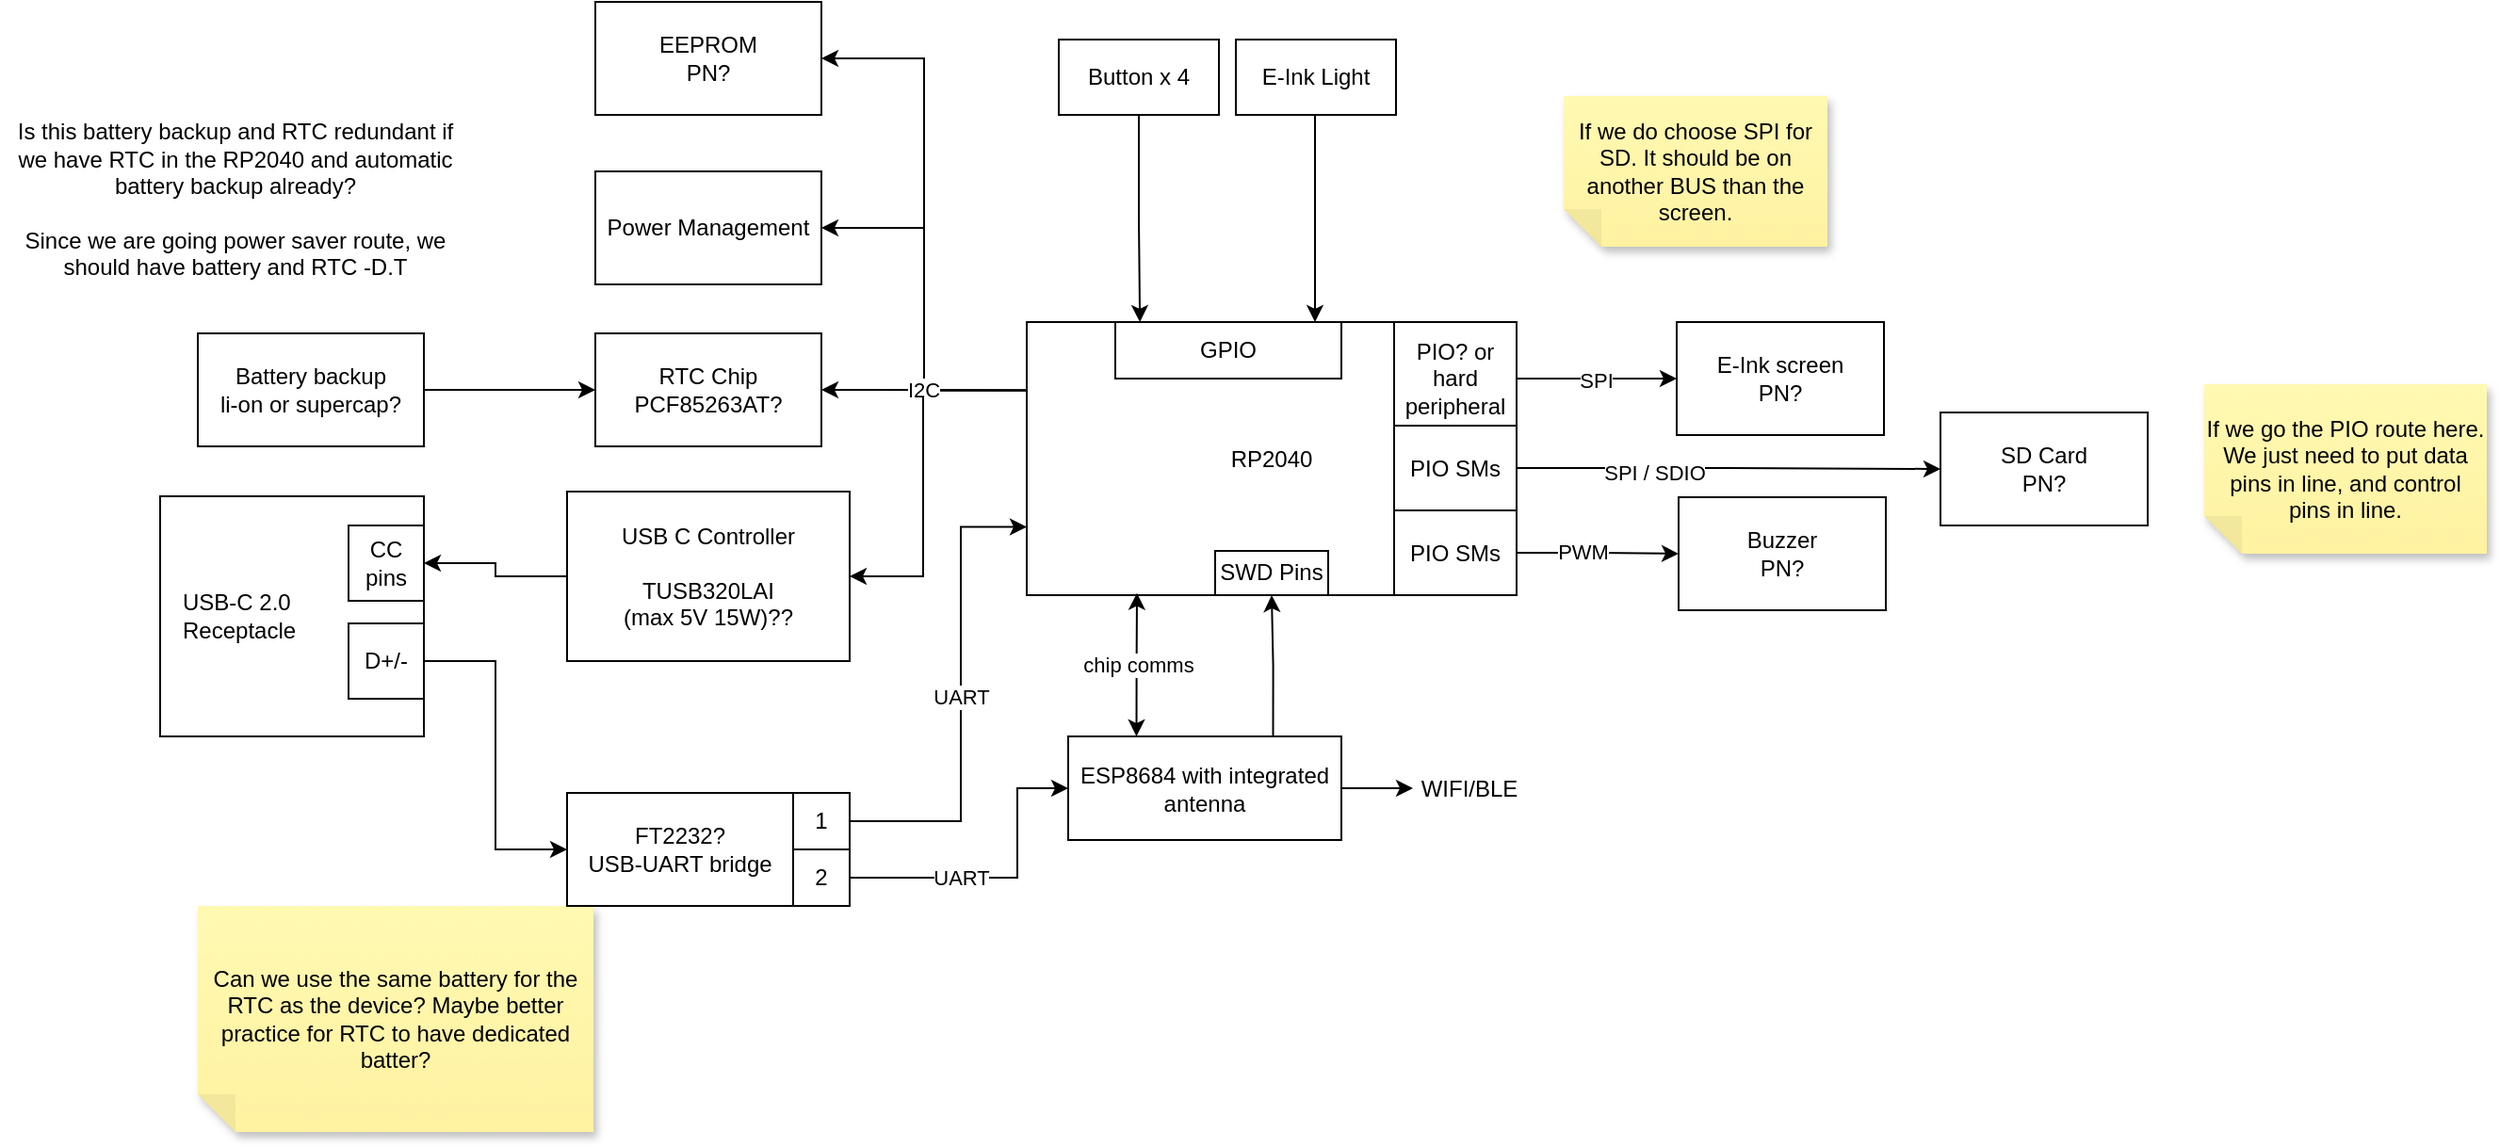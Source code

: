 <mxfile version="24.0.4" type="device" pages="2">
  <diagram id="R2lEEEUBdFMjLlhIrx00" name="Data Path">
    <mxGraphModel dx="1434" dy="836" grid="1" gridSize="10" guides="1" tooltips="1" connect="1" arrows="1" fold="1" page="1" pageScale="1" pageWidth="1700" pageHeight="1100" math="0" shadow="0" extFonts="Permanent Marker^https://fonts.googleapis.com/css?family=Permanent+Marker">
      <root>
        <mxCell id="0" />
        <mxCell id="1" parent="0" />
        <mxCell id="wMOnWl37XSj11jP713QI-11" value="&amp;nbsp; &amp;nbsp;USB-C 2.0 &lt;br&gt;&amp;nbsp; &amp;nbsp;Receptacle" style="rounded=0;whiteSpace=wrap;html=1;align=left;" parent="1" vertex="1">
          <mxGeometry x="435" y="592.5" width="140" height="127.5" as="geometry" />
        </mxCell>
        <mxCell id="wMOnWl37XSj11jP713QI-14" style="edgeStyle=orthogonalEdgeStyle;rounded=0;orthogonalLoop=1;jettySize=auto;html=1;entryX=0;entryY=0.5;entryDx=0;entryDy=0;" parent="1" source="wMOnWl37XSj11jP713QI-13" target="wMOnWl37XSj11jP713QI-9" edge="1">
          <mxGeometry relative="1" as="geometry" />
        </mxCell>
        <mxCell id="wMOnWl37XSj11jP713QI-13" value="D+/-" style="whiteSpace=wrap;html=1;aspect=fixed;" parent="1" vertex="1">
          <mxGeometry x="535" y="660" width="40" height="40" as="geometry" />
        </mxCell>
        <mxCell id="465dUBvNF7ZcCZ9cSyCv-4" style="edgeStyle=orthogonalEdgeStyle;rounded=0;orthogonalLoop=1;jettySize=auto;html=1;entryX=1;entryY=0.5;entryDx=0;entryDy=0;exitX=0;exitY=0.25;exitDx=0;exitDy=0;" parent="1" source="wMOnWl37XSj11jP713QI-15" target="KRrXA6NS5M0XdtmwibU5-9" edge="1">
          <mxGeometry relative="1" as="geometry" />
        </mxCell>
        <mxCell id="tx2Wy5a_AxNPYO6ndvp1-3" style="edgeStyle=orthogonalEdgeStyle;rounded=0;orthogonalLoop=1;jettySize=auto;html=1;entryX=1;entryY=0.5;entryDx=0;entryDy=0;exitX=0;exitY=0.25;exitDx=0;exitDy=0;" parent="1" source="wMOnWl37XSj11jP713QI-15" target="tx2Wy5a_AxNPYO6ndvp1-1" edge="1">
          <mxGeometry relative="1" as="geometry" />
        </mxCell>
        <mxCell id="wMOnWl37XSj11jP713QI-15" value="&lt;div style=&quot;text-align: justify;&quot;&gt;&lt;span style=&quot;background-color: initial;&quot;&gt;RP2040&lt;/span&gt;&lt;/div&gt;" style="rounded=0;whiteSpace=wrap;html=1;" parent="1" vertex="1">
          <mxGeometry x="895" y="500" width="260" height="145" as="geometry" />
        </mxCell>
        <mxCell id="465dUBvNF7ZcCZ9cSyCv-5" value="chip comms" style="edgeStyle=orthogonalEdgeStyle;rounded=0;orthogonalLoop=1;jettySize=auto;html=1;entryX=0.225;entryY=0.992;entryDx=0;entryDy=0;exitX=0.25;exitY=0;exitDx=0;exitDy=0;entryPerimeter=0;startArrow=classic;startFill=1;" parent="1" source="wMOnWl37XSj11jP713QI-16" target="wMOnWl37XSj11jP713QI-15" edge="1">
          <mxGeometry relative="1" as="geometry" />
        </mxCell>
        <mxCell id="465dUBvNF7ZcCZ9cSyCv-6" style="edgeStyle=orthogonalEdgeStyle;rounded=0;orthogonalLoop=1;jettySize=auto;html=1;entryX=0;entryY=0.5;entryDx=0;entryDy=0;" parent="1" source="wMOnWl37XSj11jP713QI-16" target="wMOnWl37XSj11jP713QI-45" edge="1">
          <mxGeometry relative="1" as="geometry" />
        </mxCell>
        <mxCell id="wMOnWl37XSj11jP713QI-16" value="&lt;div style=&quot;&quot;&gt;&lt;span style=&quot;background-color: initial;&quot;&gt;ESP8684 with integrated antenna&lt;/span&gt;&lt;/div&gt;" style="rounded=0;whiteSpace=wrap;html=1;align=center;" parent="1" vertex="1">
          <mxGeometry x="917" y="720" width="145" height="55" as="geometry" />
        </mxCell>
        <mxCell id="wMOnWl37XSj11jP713QI-19" value="UART" style="edgeStyle=orthogonalEdgeStyle;rounded=0;orthogonalLoop=1;jettySize=auto;html=1;entryX=0;entryY=0.75;entryDx=0;entryDy=0;" parent="1" source="wMOnWl37XSj11jP713QI-17" target="wMOnWl37XSj11jP713QI-15" edge="1">
          <mxGeometry relative="1" as="geometry">
            <Array as="points">
              <mxPoint x="860" y="765" />
              <mxPoint x="860" y="609" />
            </Array>
          </mxGeometry>
        </mxCell>
        <mxCell id="wMOnWl37XSj11jP713QI-20" value="UART" style="edgeStyle=orthogonalEdgeStyle;rounded=0;orthogonalLoop=1;jettySize=auto;html=1;entryX=0;entryY=0.5;entryDx=0;entryDy=0;" parent="1" source="wMOnWl37XSj11jP713QI-18" target="wMOnWl37XSj11jP713QI-16" edge="1">
          <mxGeometry x="-0.278" relative="1" as="geometry">
            <mxPoint x="745" y="716.014" as="sourcePoint" />
            <mxPoint x="895" y="715" as="targetPoint" />
            <Array as="points">
              <mxPoint x="890" y="795" />
              <mxPoint x="890" y="748" />
            </Array>
            <mxPoint as="offset" />
          </mxGeometry>
        </mxCell>
        <mxCell id="wMOnWl37XSj11jP713QI-23" value="RTC Chip&lt;br&gt;PCF85263AT?" style="rounded=0;whiteSpace=wrap;html=1;" parent="1" vertex="1">
          <mxGeometry x="666" y="506" width="120" height="60" as="geometry" />
        </mxCell>
        <mxCell id="wMOnWl37XSj11jP713QI-25" style="edgeStyle=orthogonalEdgeStyle;rounded=0;orthogonalLoop=1;jettySize=auto;html=1;" parent="1" source="wMOnWl37XSj11jP713QI-24" target="wMOnWl37XSj11jP713QI-23" edge="1">
          <mxGeometry relative="1" as="geometry" />
        </mxCell>
        <mxCell id="wMOnWl37XSj11jP713QI-24" value="Battery backup&lt;br&gt;li-on or supercap?" style="rounded=0;whiteSpace=wrap;html=1;" parent="1" vertex="1">
          <mxGeometry x="455" y="506" width="120" height="60" as="geometry" />
        </mxCell>
        <mxCell id="wMOnWl37XSj11jP713QI-29" value="I2C" style="edgeStyle=orthogonalEdgeStyle;rounded=0;orthogonalLoop=1;jettySize=auto;html=1;entryX=0;entryY=0.25;entryDx=0;entryDy=0;startArrow=classic;startFill=1;endArrow=none;endFill=0;" parent="1" source="wMOnWl37XSj11jP713QI-23" target="wMOnWl37XSj11jP713QI-15" edge="1">
          <mxGeometry relative="1" as="geometry">
            <Array as="points">
              <mxPoint x="810" y="536" />
              <mxPoint x="810" y="536" />
            </Array>
          </mxGeometry>
        </mxCell>
        <mxCell id="wMOnWl37XSj11jP713QI-41" value="E-Ink screen&lt;br&gt;PN?" style="rounded=0;whiteSpace=wrap;html=1;" parent="1" vertex="1">
          <mxGeometry x="1240" y="500" width="110" height="60" as="geometry" />
        </mxCell>
        <mxCell id="wMOnWl37XSj11jP713QI-45" value="WIFI/BLE" style="text;html=1;align=center;verticalAlign=middle;whiteSpace=wrap;rounded=0;" parent="1" vertex="1">
          <mxGeometry x="1100" y="732.5" width="60" height="30" as="geometry" />
        </mxCell>
        <mxCell id="KRrXA6NS5M0XdtmwibU5-3" style="edgeStyle=orthogonalEdgeStyle;rounded=0;orthogonalLoop=1;jettySize=auto;html=1;entryX=0;entryY=0.5;entryDx=0;entryDy=0;" parent="1" source="wMOnWl37XSj11jP713QI-48" target="KRrXA6NS5M0XdtmwibU5-2" edge="1">
          <mxGeometry relative="1" as="geometry" />
        </mxCell>
        <mxCell id="KRrXA6NS5M0XdtmwibU5-7" value="PWM" style="edgeLabel;html=1;align=center;verticalAlign=middle;resizable=0;points=[];" parent="KRrXA6NS5M0XdtmwibU5-3" vertex="1" connectable="0">
          <mxGeometry x="0.061" y="-1" relative="1" as="geometry">
            <mxPoint x="-11" y="-2" as="offset" />
          </mxGeometry>
        </mxCell>
        <mxCell id="wMOnWl37XSj11jP713QI-48" value="PIO SMs" style="rounded=0;whiteSpace=wrap;html=1;" parent="1" vertex="1">
          <mxGeometry x="1090" y="600" width="65" height="45" as="geometry" />
        </mxCell>
        <mxCell id="z3xZdLynoYUoiguRZ6o--5" style="edgeStyle=orthogonalEdgeStyle;rounded=0;orthogonalLoop=1;jettySize=auto;html=1;" parent="1" source="wMOnWl37XSj11jP713QI-49" target="wMOnWl37XSj11jP713QI-41" edge="1">
          <mxGeometry relative="1" as="geometry" />
        </mxCell>
        <mxCell id="z3xZdLynoYUoiguRZ6o--6" value="SPI" style="edgeLabel;html=1;align=center;verticalAlign=middle;resizable=0;points=[];" parent="z3xZdLynoYUoiguRZ6o--5" vertex="1" connectable="0">
          <mxGeometry x="-0.023" y="-1" relative="1" as="geometry">
            <mxPoint as="offset" />
          </mxGeometry>
        </mxCell>
        <mxCell id="wMOnWl37XSj11jP713QI-49" value="PIO? or hard peripheral" style="rounded=0;whiteSpace=wrap;html=1;" parent="1" vertex="1">
          <mxGeometry x="1090" y="500" width="65" height="60" as="geometry" />
        </mxCell>
        <mxCell id="KRrXA6NS5M0XdtmwibU5-2" value="Buzzer&lt;br&gt;PN?" style="rounded=0;whiteSpace=wrap;html=1;" parent="1" vertex="1">
          <mxGeometry x="1241" y="593" width="110" height="60" as="geometry" />
        </mxCell>
        <mxCell id="KRrXA6NS5M0XdtmwibU5-9" value="&lt;span style=&quot;font-weight: normal;&quot;&gt;EEPROM&lt;br&gt;PN?&lt;/span&gt;" style="rounded=0;whiteSpace=wrap;html=1;fontStyle=1" parent="1" vertex="1">
          <mxGeometry x="666" y="330" width="120" height="60" as="geometry" />
        </mxCell>
        <mxCell id="KRrXA6NS5M0XdtmwibU5-12" style="edgeStyle=orthogonalEdgeStyle;rounded=0;orthogonalLoop=1;jettySize=auto;html=1;entryX=0.231;entryY=0;entryDx=0;entryDy=0;entryPerimeter=0;" parent="1" source="KRrXA6NS5M0XdtmwibU5-11" target="wMOnWl37XSj11jP713QI-15" edge="1">
          <mxGeometry relative="1" as="geometry" />
        </mxCell>
        <mxCell id="KRrXA6NS5M0XdtmwibU5-11" value="Button x 4" style="rounded=0;whiteSpace=wrap;html=1;" parent="1" vertex="1">
          <mxGeometry x="912" y="350" width="85" height="40" as="geometry" />
        </mxCell>
        <mxCell id="bKKHbc3bsOOG26eRoQBU-3" style="edgeStyle=orthogonalEdgeStyle;rounded=0;orthogonalLoop=1;jettySize=auto;html=1;entryX=0;entryY=0.5;entryDx=0;entryDy=0;" parent="1" source="bKKHbc3bsOOG26eRoQBU-1" target="bKKHbc3bsOOG26eRoQBU-2" edge="1">
          <mxGeometry relative="1" as="geometry" />
        </mxCell>
        <mxCell id="z3xZdLynoYUoiguRZ6o--7" value="SPI / SDIO" style="edgeLabel;html=1;align=center;verticalAlign=middle;resizable=0;points=[];" parent="bKKHbc3bsOOG26eRoQBU-3" vertex="1" connectable="0">
          <mxGeometry x="-0.357" y="-2" relative="1" as="geometry">
            <mxPoint as="offset" />
          </mxGeometry>
        </mxCell>
        <mxCell id="bKKHbc3bsOOG26eRoQBU-1" value="PIO SMs" style="rounded=0;whiteSpace=wrap;html=1;" parent="1" vertex="1">
          <mxGeometry x="1090" y="555" width="65" height="45" as="geometry" />
        </mxCell>
        <mxCell id="bKKHbc3bsOOG26eRoQBU-2" value="SD Card&lt;br&gt;PN?" style="rounded=0;whiteSpace=wrap;html=1;" parent="1" vertex="1">
          <mxGeometry x="1380" y="548" width="110" height="60" as="geometry" />
        </mxCell>
        <mxCell id="bKKHbc3bsOOG26eRoQBU-4" value="Is this battery backup and RTC redundant if we have RTC in the RP2040 and automatic battery backup already?&lt;br&gt;&lt;br&gt;Since we are going power saver route, we should have battery and RTC -D.T" style="text;html=1;align=center;verticalAlign=middle;whiteSpace=wrap;rounded=0;" parent="1" vertex="1">
          <mxGeometry x="350" y="380" width="250" height="110" as="geometry" />
        </mxCell>
        <mxCell id="465dUBvNF7ZcCZ9cSyCv-1" value="SWD Pins" style="rounded=0;whiteSpace=wrap;html=1;" parent="1" vertex="1">
          <mxGeometry x="995" y="621.5" width="60" height="23.5" as="geometry" />
        </mxCell>
        <mxCell id="465dUBvNF7ZcCZ9cSyCv-2" style="edgeStyle=orthogonalEdgeStyle;rounded=0;orthogonalLoop=1;jettySize=auto;html=1;exitX=0.75;exitY=0;exitDx=0;exitDy=0;" parent="1" source="wMOnWl37XSj11jP713QI-16" target="wMOnWl37XSj11jP713QI-15" edge="1">
          <mxGeometry relative="1" as="geometry">
            <mxPoint x="1013" y="643" as="targetPoint" />
          </mxGeometry>
        </mxCell>
        <mxCell id="tx2Wy5a_AxNPYO6ndvp1-1" value="&lt;span style=&quot;font-weight: 400;&quot;&gt;Power Management&lt;/span&gt;" style="rounded=0;whiteSpace=wrap;html=1;fontStyle=1" parent="1" vertex="1">
          <mxGeometry x="666" y="420" width="120" height="60" as="geometry" />
        </mxCell>
        <mxCell id="z3xZdLynoYUoiguRZ6o--1" value="GPIO" style="rounded=0;whiteSpace=wrap;html=1;" parent="1" vertex="1">
          <mxGeometry x="942" y="500" width="120" height="30" as="geometry" />
        </mxCell>
        <mxCell id="z3xZdLynoYUoiguRZ6o--2" style="edgeStyle=orthogonalEdgeStyle;rounded=0;orthogonalLoop=1;jettySize=auto;html=1;entryX=0.231;entryY=0;entryDx=0;entryDy=0;entryPerimeter=0;" parent="1" source="z3xZdLynoYUoiguRZ6o--3" edge="1">
          <mxGeometry relative="1" as="geometry">
            <mxPoint x="1048" y="500" as="targetPoint" />
          </mxGeometry>
        </mxCell>
        <mxCell id="z3xZdLynoYUoiguRZ6o--3" value="E-Ink Light" style="rounded=0;whiteSpace=wrap;html=1;" parent="1" vertex="1">
          <mxGeometry x="1006" y="350" width="85" height="40" as="geometry" />
        </mxCell>
        <mxCell id="z3xZdLynoYUoiguRZ6o--11" value="If we go the PIO route here. We just need to put data pins in line, and control pins in line." style="shape=note;whiteSpace=wrap;html=1;backgroundOutline=1;fontColor=#000000;darkOpacity=0.05;fillColor=#FFF9B2;strokeColor=none;fillStyle=solid;direction=west;gradientDirection=north;gradientColor=#FFF2A1;shadow=1;size=20;pointerEvents=1;" parent="1" vertex="1">
          <mxGeometry x="1520" y="533" width="150" height="90" as="geometry" />
        </mxCell>
        <mxCell id="z3xZdLynoYUoiguRZ6o--12" value="If we do choose SPI for SD. It should be on another BUS than the screen." style="shape=note;whiteSpace=wrap;html=1;backgroundOutline=1;fontColor=#000000;darkOpacity=0.05;fillColor=#FFF9B2;strokeColor=none;fillStyle=solid;direction=west;gradientDirection=north;gradientColor=#FFF2A1;shadow=1;size=20;pointerEvents=1;" parent="1" vertex="1">
          <mxGeometry x="1180" y="380" width="140" height="80" as="geometry" />
        </mxCell>
        <mxCell id="iLwx1BD44I-eFol4IrJl-1" value="Can we use the same battery for the RTC as the device? Maybe better practice for RTC to have dedicated batter?" style="shape=note;whiteSpace=wrap;html=1;backgroundOutline=1;fontColor=#000000;darkOpacity=0.05;fillColor=#FFF9B2;strokeColor=none;fillStyle=solid;direction=west;gradientDirection=north;gradientColor=#FFF2A1;shadow=1;size=20;pointerEvents=1;" parent="1" vertex="1">
          <mxGeometry x="455" y="810" width="210" height="120" as="geometry" />
        </mxCell>
        <mxCell id="oS5-IrqaI-rB1DFyzgWJ-1" value="CC pins" style="whiteSpace=wrap;html=1;aspect=fixed;" vertex="1" parent="1">
          <mxGeometry x="535" y="608" width="40" height="40" as="geometry" />
        </mxCell>
        <mxCell id="l4RX27jLCcqha-cLyxC2-5" style="edgeStyle=orthogonalEdgeStyle;rounded=0;orthogonalLoop=1;jettySize=auto;html=1;entryX=1;entryY=0.5;entryDx=0;entryDy=0;" edge="1" parent="1" source="l4RX27jLCcqha-cLyxC2-1" target="oS5-IrqaI-rB1DFyzgWJ-1">
          <mxGeometry relative="1" as="geometry" />
        </mxCell>
        <mxCell id="l4RX27jLCcqha-cLyxC2-1" value="USB C Controller&lt;br&gt;&lt;br&gt;TUSB320LAI &lt;br&gt;(max 5V 15W)??" style="rounded=0;whiteSpace=wrap;html=1;" vertex="1" parent="1">
          <mxGeometry x="651" y="590" width="150" height="90" as="geometry" />
        </mxCell>
        <mxCell id="l4RX27jLCcqha-cLyxC2-2" value="" style="group" vertex="1" connectable="0" parent="1">
          <mxGeometry x="651" y="750" width="150" height="60" as="geometry" />
        </mxCell>
        <mxCell id="wMOnWl37XSj11jP713QI-9" value="FT2232?&lt;br&gt;USB-UART bridge" style="rounded=0;whiteSpace=wrap;html=1;" parent="l4RX27jLCcqha-cLyxC2-2" vertex="1">
          <mxGeometry width="120" height="60" as="geometry" />
        </mxCell>
        <mxCell id="wMOnWl37XSj11jP713QI-17" value="1" style="whiteSpace=wrap;html=1;aspect=fixed;" parent="l4RX27jLCcqha-cLyxC2-2" vertex="1">
          <mxGeometry x="120" width="30" height="30" as="geometry" />
        </mxCell>
        <mxCell id="wMOnWl37XSj11jP713QI-18" value="2" style="whiteSpace=wrap;html=1;aspect=fixed;" parent="l4RX27jLCcqha-cLyxC2-2" vertex="1">
          <mxGeometry x="120" y="30" width="30" height="30" as="geometry" />
        </mxCell>
        <mxCell id="l4RX27jLCcqha-cLyxC2-4" value="" style="endArrow=classic;html=1;rounded=0;entryX=1;entryY=0.5;entryDx=0;entryDy=0;" edge="1" parent="1" target="l4RX27jLCcqha-cLyxC2-1">
          <mxGeometry width="50" height="50" relative="1" as="geometry">
            <mxPoint x="840" y="540" as="sourcePoint" />
            <mxPoint x="860" y="580" as="targetPoint" />
            <Array as="points">
              <mxPoint x="840" y="635" />
            </Array>
          </mxGeometry>
        </mxCell>
      </root>
    </mxGraphModel>
  </diagram>
  <diagram id="SJFi7MKumW1ktK8oSeol" name="Power path">
    <mxGraphModel dx="1434" dy="836" grid="1" gridSize="10" guides="1" tooltips="1" connect="1" arrows="1" fold="1" page="1" pageScale="1" pageWidth="1700" pageHeight="1100" math="0" shadow="0">
      <root>
        <mxCell id="0" />
        <mxCell id="1" parent="0" />
        <mxCell id="m2KU7UxuGeEaF3Yhpwbi-6" value="RP2040 GPIO" style="edgeStyle=orthogonalEdgeStyle;rounded=0;orthogonalLoop=1;jettySize=auto;html=1;endArrow=none;endFill=0;" parent="1" source="m2KU7UxuGeEaF3Yhpwbi-2" edge="1">
          <mxGeometry relative="1" as="geometry">
            <mxPoint x="1160" y="730" as="targetPoint" />
          </mxGeometry>
        </mxCell>
        <mxCell id="m2KU7UxuGeEaF3Yhpwbi-2" value="FET" style="rounded=0;whiteSpace=wrap;html=1;" parent="1" vertex="1">
          <mxGeometry x="1100" y="570" width="120" height="60" as="geometry" />
        </mxCell>
        <mxCell id="m2KU7UxuGeEaF3Yhpwbi-3" value="3V3_SYS" style="text;html=1;align=center;verticalAlign=middle;whiteSpace=wrap;rounded=0;" parent="1" vertex="1">
          <mxGeometry x="1230" y="569" width="60" height="30" as="geometry" />
        </mxCell>
        <mxCell id="m2KU7UxuGeEaF3Yhpwbi-4" style="edgeStyle=orthogonalEdgeStyle;rounded=0;orthogonalLoop=1;jettySize=auto;html=1;strokeWidth=4;" parent="1" edge="1">
          <mxGeometry relative="1" as="geometry">
            <mxPoint x="1320" y="599" as="targetPoint" />
            <mxPoint x="1220" y="599" as="sourcePoint" />
          </mxGeometry>
        </mxCell>
        <mxCell id="m2KU7UxuGeEaF3Yhpwbi-5" value="e-ink display light" style="rounded=0;whiteSpace=wrap;html=1;" parent="1" vertex="1">
          <mxGeometry x="1320" y="569" width="120" height="60" as="geometry" />
        </mxCell>
        <mxCell id="iQKmC827vp9OKKHtGp0N-1" value="Switch to turn off completely?&lt;br&gt;&lt;br&gt;-DS3-9 we could use a fet as drawn, or efuse such as&amp;nbsp;TPS1641" style="shape=note;whiteSpace=wrap;html=1;backgroundOutline=1;fontColor=#000000;darkOpacity=0.05;fillColor=#FFF9B2;strokeColor=none;fillStyle=solid;direction=west;gradientDirection=north;gradientColor=#FFF2A1;shadow=1;size=20;pointerEvents=1;" parent="1" vertex="1">
          <mxGeometry x="1080" y="429" width="210" height="100" as="geometry" />
        </mxCell>
        <mxCell id="rpv0lTNpwyjbtqdsIo0O-9" value="Rechargeable battery" style="rounded=0;whiteSpace=wrap;html=1;align=center;" parent="1" vertex="1">
          <mxGeometry x="860" y="419" width="100" height="50" as="geometry" />
        </mxCell>
        <mxCell id="rpv0lTNpwyjbtqdsIo0O-10" value="5V0_USB" style="text;html=1;align=center;verticalAlign=middle;whiteSpace=wrap;rounded=0;" parent="1" vertex="1">
          <mxGeometry x="430" y="499" width="60" height="30" as="geometry" />
        </mxCell>
        <mxCell id="B2Z4U4Auu6Q-buPCFHNi-4" style="edgeStyle=orthogonalEdgeStyle;rounded=0;orthogonalLoop=1;jettySize=auto;html=1;entryX=1;entryY=0.5;entryDx=0;entryDy=0;" edge="1" parent="1" source="rpv0lTNpwyjbtqdsIo0O-11" target="B2Z4U4Auu6Q-buPCFHNi-3">
          <mxGeometry relative="1" as="geometry" />
        </mxCell>
        <mxCell id="rpv0lTNpwyjbtqdsIo0O-11" value="USB C Controller&lt;br&gt;&lt;br&gt;TPS25750 &lt;br&gt;(max 20V 100W)&lt;br&gt;&amp;nbsp;or&amp;nbsp;&lt;br&gt;TUSB320LAI &lt;br&gt;(max 5V 15W)&lt;br&gt;&lt;br&gt;?&amp;nbsp;" style="rounded=0;whiteSpace=wrap;html=1;" parent="1" vertex="1">
          <mxGeometry x="570" y="599" width="150" height="150" as="geometry" />
        </mxCell>
        <mxCell id="rpv0lTNpwyjbtqdsIo0O-12" value="" style="group" parent="1" vertex="1" connectable="0">
          <mxGeometry x="240" y="509" width="140" height="160" as="geometry" />
        </mxCell>
        <mxCell id="rpv0lTNpwyjbtqdsIo0O-13" value="&amp;nbsp; &amp;nbsp;USB-C 2.0 &lt;br&gt;&amp;nbsp; &amp;nbsp;Receptacle" style="rounded=0;whiteSpace=wrap;html=1;align=left;" parent="rpv0lTNpwyjbtqdsIo0O-12" vertex="1">
          <mxGeometry width="140" height="160" as="geometry" />
        </mxCell>
        <mxCell id="rpv0lTNpwyjbtqdsIo0O-14" value="VBUS" style="whiteSpace=wrap;html=1;aspect=fixed;" parent="rpv0lTNpwyjbtqdsIo0O-12" vertex="1">
          <mxGeometry x="100" y="10" width="40" height="40" as="geometry" />
        </mxCell>
        <mxCell id="B2Z4U4Auu6Q-buPCFHNi-3" value="CC pins" style="whiteSpace=wrap;html=1;aspect=fixed;" vertex="1" parent="rpv0lTNpwyjbtqdsIo0O-12">
          <mxGeometry x="100" y="91" width="40" height="40" as="geometry" />
        </mxCell>
        <mxCell id="rpv0lTNpwyjbtqdsIo0O-17" style="edgeStyle=orthogonalEdgeStyle;rounded=0;orthogonalLoop=1;jettySize=auto;html=1;entryX=0.5;entryY=1;entryDx=0;entryDy=0;fillColor=#a20025;strokeColor=default;strokeWidth=4;endArrow=none;endFill=0;" parent="1" target="rpv0lTNpwyjbtqdsIo0O-9" edge="1">
          <mxGeometry relative="1" as="geometry">
            <mxPoint x="910" y="529" as="sourcePoint" />
          </mxGeometry>
        </mxCell>
        <mxCell id="rpv0lTNpwyjbtqdsIo0O-18" style="edgeStyle=orthogonalEdgeStyle;rounded=0;orthogonalLoop=1;jettySize=auto;html=1;strokeWidth=4;fillColor=#fa6800;strokeColor=#C73500;" parent="1" edge="1">
          <mxGeometry relative="1" as="geometry">
            <mxPoint x="1100" y="593.5" as="targetPoint" />
            <mxPoint x="1000" y="593.5" as="sourcePoint" />
          </mxGeometry>
        </mxCell>
        <mxCell id="rpv0lTNpwyjbtqdsIo0O-19" value="3V3" style="text;html=1;align=center;verticalAlign=middle;whiteSpace=wrap;rounded=0;" parent="1" vertex="1">
          <mxGeometry x="1010" y="559" width="60" height="30" as="geometry" />
        </mxCell>
        <mxCell id="rpv0lTNpwyjbtqdsIo0O-21" value="Flexible USB C Solution &lt;br&gt;(max 15W or 100W)" style="text;html=1;align=center;verticalAlign=middle;whiteSpace=wrap;rounded=0;fontSize=23;fontStyle=1" parent="1" vertex="1">
          <mxGeometry x="290" y="369" width="260" height="70" as="geometry" />
        </mxCell>
        <mxCell id="rpv0lTNpwyjbtqdsIo0O-23" value="Powerpath PMIC with battery changer or BAT charger with separate switcher&lt;br&gt;&lt;br&gt;LTC3553??&lt;div&gt;LTC3559??&lt;/div&gt;&lt;div&gt;BQ2407x+reg?&lt;br&gt;&lt;/div&gt;&lt;div&gt;MP2650+reg?MP2625B+reg?&lt;br&gt;&lt;/div&gt;&lt;div&gt;bq24070 +reg?&lt;br&gt;&lt;/div&gt;" style="rounded=0;whiteSpace=wrap;html=1;" parent="1" vertex="1">
          <mxGeometry x="820" y="529" width="180" height="150" as="geometry" />
        </mxCell>
        <mxCell id="B2Z4U4Auu6Q-buPCFHNi-1" style="edgeStyle=orthogonalEdgeStyle;rounded=0;orthogonalLoop=1;jettySize=auto;html=1;entryX=0.5;entryY=0;entryDx=0;entryDy=0;strokeWidth=4;fillColor=#1ba1e2;strokeColor=#006EAF;" edge="1" parent="1" source="rpv0lTNpwyjbtqdsIo0O-14" target="rpv0lTNpwyjbtqdsIo0O-11">
          <mxGeometry relative="1" as="geometry" />
        </mxCell>
        <mxCell id="B2Z4U4Auu6Q-buPCFHNi-2" style="edgeStyle=orthogonalEdgeStyle;rounded=0;orthogonalLoop=1;jettySize=auto;html=1;entryX=0;entryY=0.5;entryDx=0;entryDy=0;fillColor=#1ba1e2;strokeColor=#006EAF;strokeWidth=4;" edge="1" parent="1" source="rpv0lTNpwyjbtqdsIo0O-14" target="rpv0lTNpwyjbtqdsIo0O-23">
          <mxGeometry relative="1" as="geometry">
            <Array as="points">
              <mxPoint x="760" y="539" />
              <mxPoint x="760" y="604" />
            </Array>
          </mxGeometry>
        </mxCell>
        <mxCell id="1LWl4eUKaCGVvp_KK_CE-1" style="edgeStyle=orthogonalEdgeStyle;rounded=0;orthogonalLoop=1;jettySize=auto;html=1;strokeWidth=4;fillColor=#fa6800;strokeColor=#C73500;" edge="1" parent="1">
          <mxGeometry relative="1" as="geometry">
            <mxPoint x="1100" y="654.5" as="targetPoint" />
            <mxPoint x="1000" y="654.5" as="sourcePoint" />
          </mxGeometry>
        </mxCell>
        <mxCell id="1LWl4eUKaCGVvp_KK_CE-2" value="RP2040 VCORE" style="text;html=1;align=center;verticalAlign=middle;whiteSpace=wrap;rounded=0;" vertex="1" parent="1">
          <mxGeometry x="1010" y="620" width="60" height="30" as="geometry" />
        </mxCell>
        <mxCell id="5FBKAM7W0nfiTZbKcKpQ-1" value="DS3-10 - Provisionally proceeding with the TUSB320LAI, should give us plenty of power. I don&#39;t see much of a use case for heavy duty 20V chargers being used&amp;nbsp;&lt;span style=&quot;color: rgba(0, 0, 0, 0); font-family: monospace; font-size: 0px; text-align: start; text-wrap: nowrap;&quot;&gt;%3CmxGraphModel%3E%3Croot%3E%3CmxCell%20id%3D%220%22%2F%3E%3CmxCell%20id%3D%221%22%20parent%3D%220%22%2F%3E%3CmxCell%20id%3D%222%22%20value%3D%22Switch%20to%20turn%20off%20completely%3F%26lt%3Bbr%26gt%3B%26lt%3Bbr%26gt%3B-DS3-9%20we%20could%20use%20a%20fet%20as%20drawn%2C%20or%20efuse%20such%20as%26amp%3Bnbsp%3BTPS1641%22%20style%3D%22shape%3Dnote%3BwhiteSpace%3Dwrap%3Bhtml%3D1%3BbackgroundOutline%3D1%3BfontColor%3D%23000000%3BdarkOpacity%3D0.05%3BfillColor%3D%23FFF9B2%3BstrokeColor%3Dnone%3BfillStyle%3Dsolid%3Bdirection%3Dwest%3BgradientDirection%3Dnorth%3BgradientColor%3D%23FFF2A1%3Bshadow%3D1%3Bsize%3D20%3BpointerEvents%3D1%3B%22%20vertex%3D%221%22%20parent%3D%221%22%3E%3CmxGeometry%20x%3D%221170%22%20y%3D%22429%22%20width%3D%22210%22%20height%3D%22100%22%20as%3D%22geometry%22%2F%3E%3C%2FmxCell%3E%3C%2Froot%3E%3C%2FmxGraphModel%3ETUSB320LAI&amp;nbsp;&lt;/span&gt;" style="shape=note;whiteSpace=wrap;html=1;backgroundOutline=1;fontColor=#000000;darkOpacity=0.05;fillColor=#FFF9B2;strokeColor=none;fillStyle=solid;direction=west;gradientDirection=north;gradientColor=#FFF2A1;shadow=1;size=20;pointerEvents=1;" vertex="1" parent="1">
          <mxGeometry x="540" y="770" width="210" height="100" as="geometry" />
        </mxCell>
        <mxCell id="BfyFjGxNhzxE-Fxs2vfW-1" value="DS3-10 - Provisionally proceeding with the LTC3553, looks like a cool part&amp;nbsp;&lt;div&gt;&lt;br&gt;&lt;/div&gt;&lt;div&gt;exact PN for ordering depends on battery chemistry and voltage&lt;span style=&quot;color: rgba(0, 0, 0, 0); font-family: monospace; font-size: 0px; text-align: start; text-wrap: nowrap; background-color: initial;&quot;&gt;actex%3CmxGraphModel%3E%3Croot%3E%3CmxCell%20id%3D%220%22%2F%3E%3CmxCell%20id%3D%221%22%20parent%3D%220%22%2F%3E%3CmxCell%20id%3D%222%22%20value%3D%22Switch%20to%20turn%20off%20completely%3F%26lt%3Bbr%26gt%3B%26lt%3Bbr%26gt%3B-DS3-9%20we%20could%20use%20a%20fet%20as%20drawn%2C%20or%20efuse%20such%20as%26amp%3Bnbsp%3BTPS1641%22%20style%3D%22shape%3Dnote%3BwhiteSpace%3Dwrap%3Bhtml%3D1%3BbackgroundOutline%3D1%3BfontColor%3D%23000000%3BdarkOpacity%3D0.05%3BfillColor%3D%23FFF9B2%3BstrokeColor%3Dnone%3BfillStyle%3Dsolid%3Bdirection%3Dwest%3BgradientDirection%3Dnorth%3BgradientColor%3D%23FFF2A1%3Bshadow%3D1%3Bsize%3D20%3BpointerEvents%3D1%3B%22%20vertex%3D%221%22%20parent%3D%221%22%3E%3CmxGeometry%20x%3D%221170%22%20y%3D%22429%22%20width%3D%22210%22%20height%3D%22100%22%20as%3D%22geometry%22%2F%3E%3C%2FmxCell%3E%3C%2Froot%3E%3C%2FmxGraphModel%3ETUSB320LAI&amp;nbsp;&lt;/span&gt;&lt;/div&gt;" style="shape=note;whiteSpace=wrap;html=1;backgroundOutline=1;fontColor=#000000;darkOpacity=0.05;fillColor=#FFF9B2;strokeColor=none;fillStyle=solid;direction=west;gradientDirection=north;gradientColor=#FFF2A1;shadow=1;size=20;pointerEvents=1;" vertex="1" parent="1">
          <mxGeometry x="805" y="710" width="210" height="100" as="geometry" />
        </mxCell>
        <mxCell id="irhqpKGo-c0HOlRqMKZm-1" style="edgeStyle=orthogonalEdgeStyle;rounded=0;orthogonalLoop=1;jettySize=auto;html=1;strokeWidth=4;fillColor=#fa6800;strokeColor=#C73500;" edge="1" parent="1">
          <mxGeometry relative="1" as="geometry">
            <mxPoint x="570" y="734.5" as="targetPoint" />
            <mxPoint x="470" y="734.5" as="sourcePoint" />
          </mxGeometry>
        </mxCell>
        <mxCell id="irhqpKGo-c0HOlRqMKZm-2" value="3V3" style="text;html=1;align=center;verticalAlign=middle;whiteSpace=wrap;rounded=0;" vertex="1" parent="1">
          <mxGeometry x="480" y="700" width="60" height="30" as="geometry" />
        </mxCell>
      </root>
    </mxGraphModel>
  </diagram>
</mxfile>
